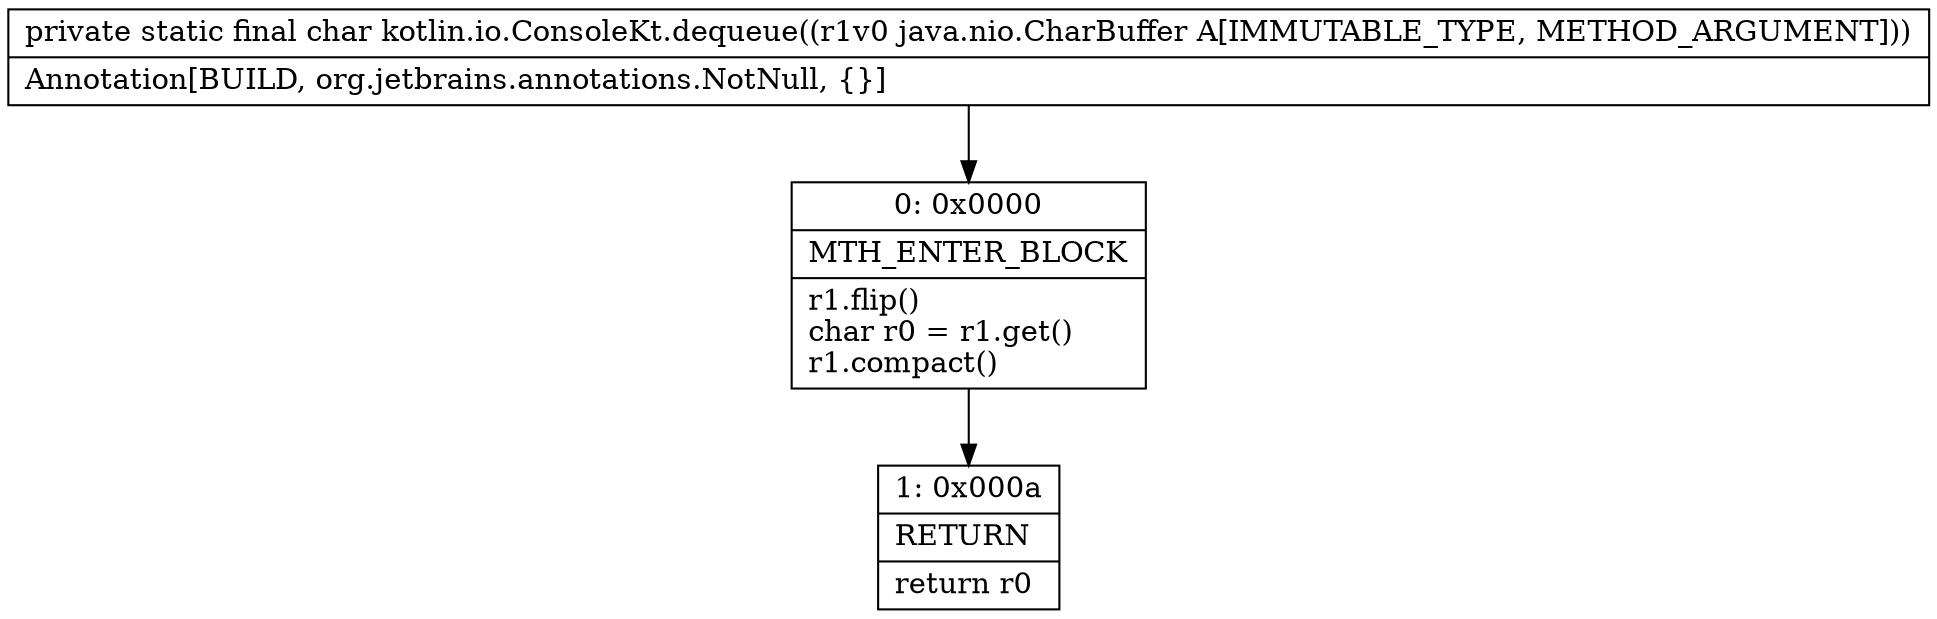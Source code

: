 digraph "CFG forkotlin.io.ConsoleKt.dequeue(Ljava\/nio\/CharBuffer;)C" {
Node_0 [shape=record,label="{0\:\ 0x0000|MTH_ENTER_BLOCK\l|r1.flip()\lchar r0 = r1.get()\lr1.compact()\l}"];
Node_1 [shape=record,label="{1\:\ 0x000a|RETURN\l|return r0\l}"];
MethodNode[shape=record,label="{private static final char kotlin.io.ConsoleKt.dequeue((r1v0 java.nio.CharBuffer A[IMMUTABLE_TYPE, METHOD_ARGUMENT]))  | Annotation[BUILD, org.jetbrains.annotations.NotNull, \{\}]\l}"];
MethodNode -> Node_0;
Node_0 -> Node_1;
}

